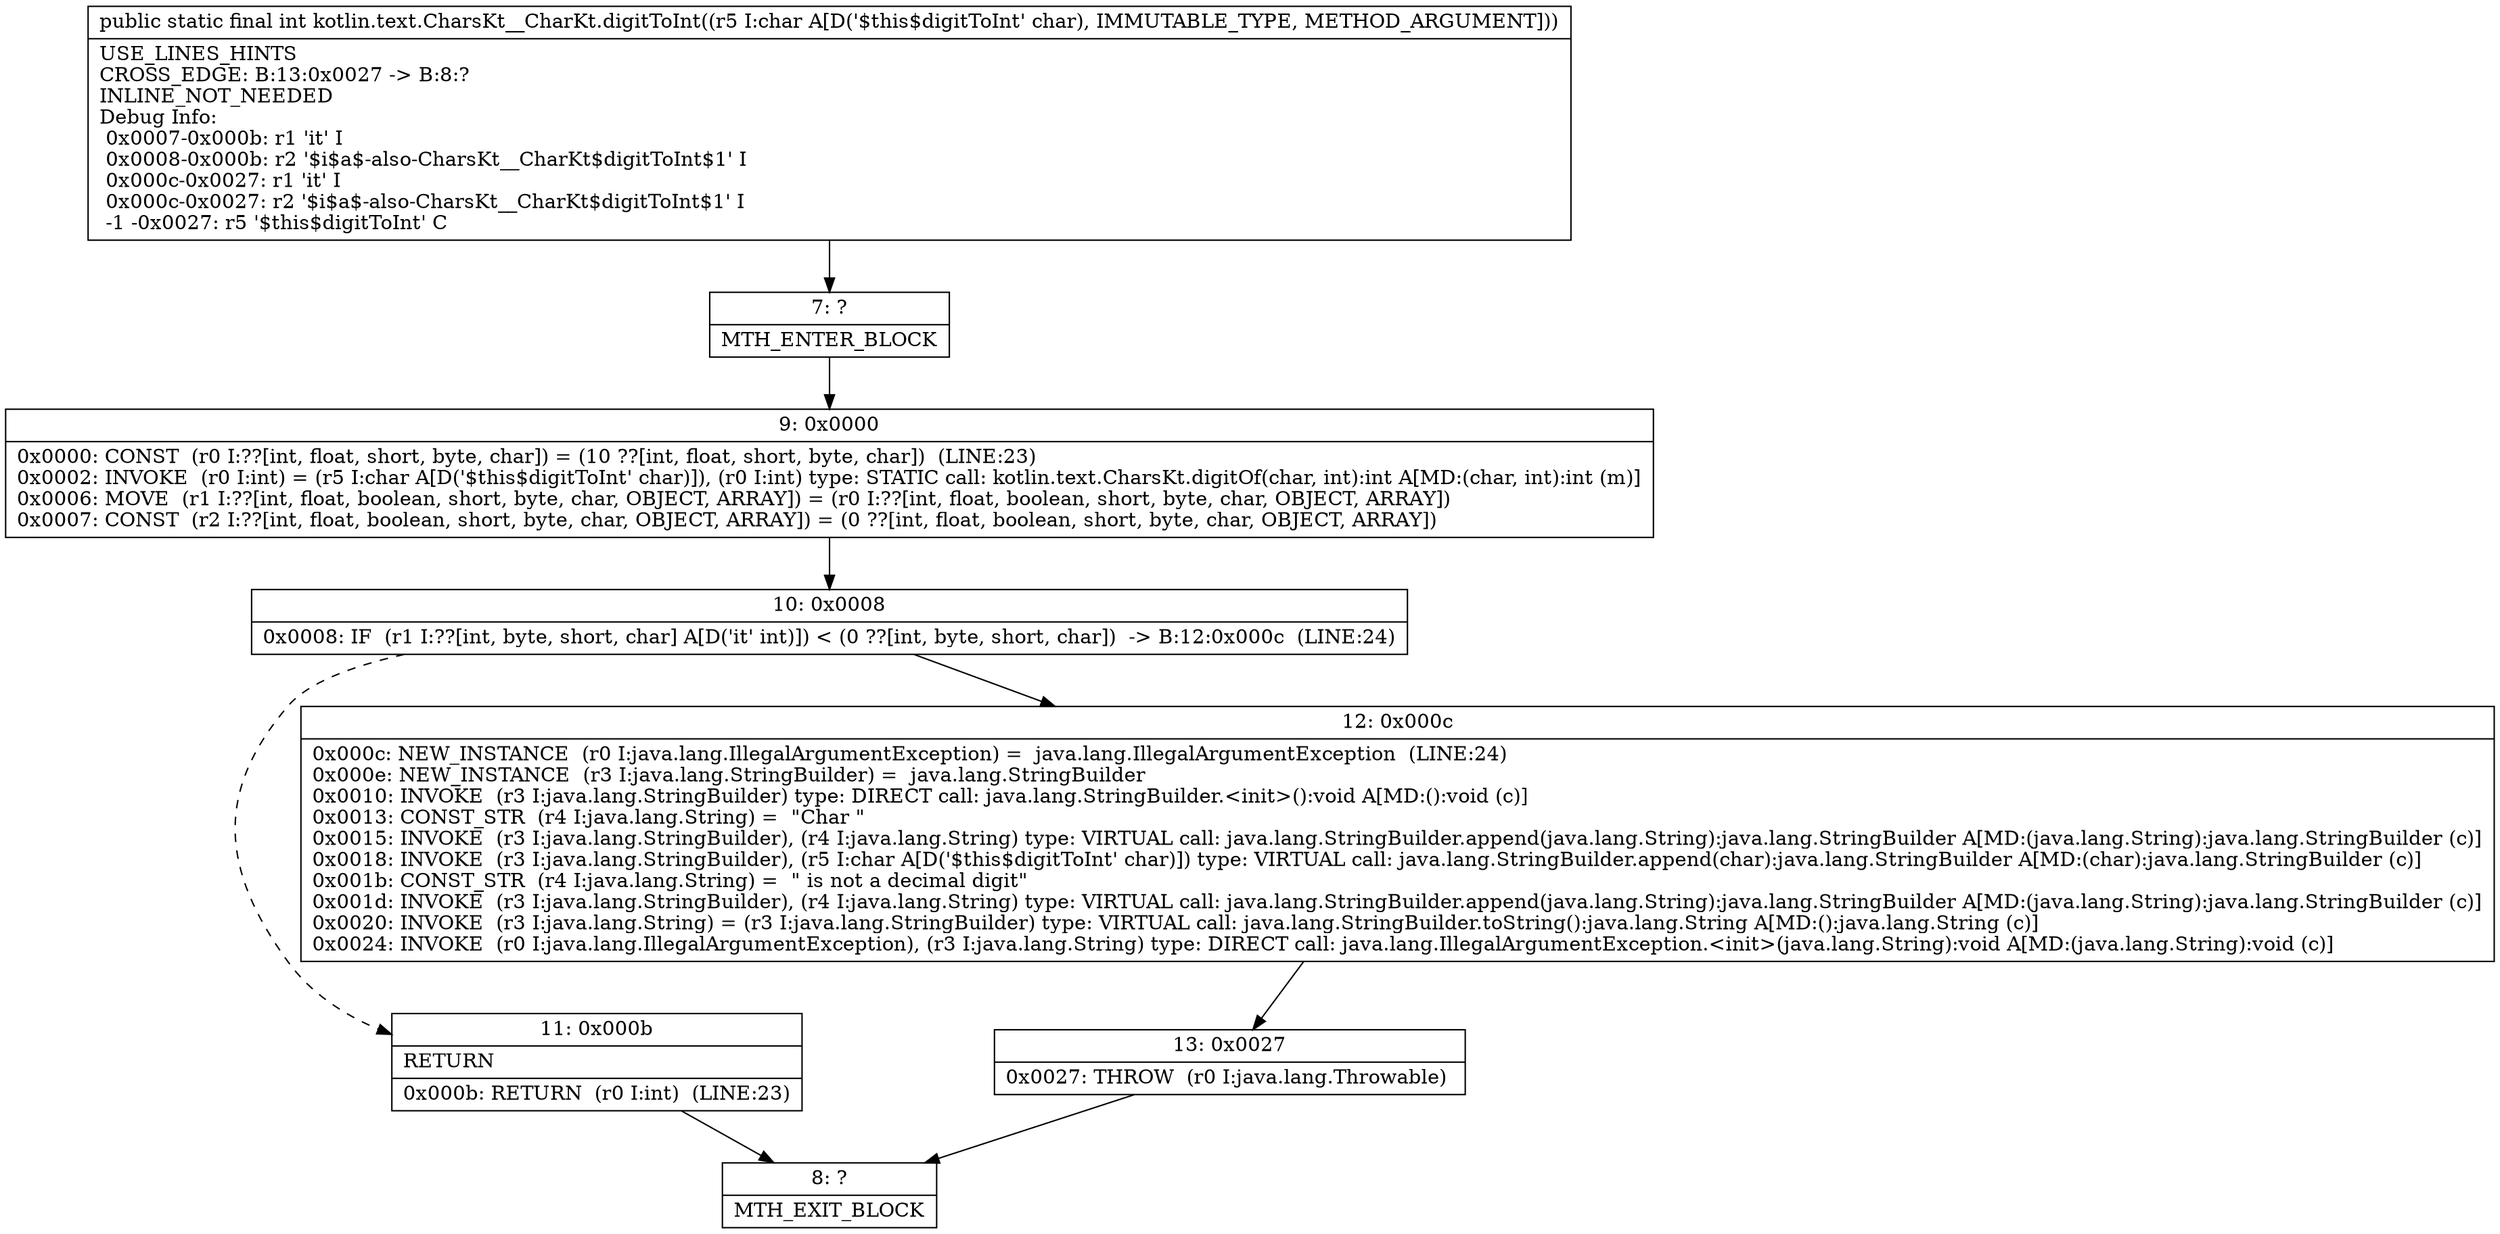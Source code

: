 digraph "CFG forkotlin.text.CharsKt__CharKt.digitToInt(C)I" {
Node_7 [shape=record,label="{7\:\ ?|MTH_ENTER_BLOCK\l}"];
Node_9 [shape=record,label="{9\:\ 0x0000|0x0000: CONST  (r0 I:??[int, float, short, byte, char]) = (10 ??[int, float, short, byte, char])  (LINE:23)\l0x0002: INVOKE  (r0 I:int) = (r5 I:char A[D('$this$digitToInt' char)]), (r0 I:int) type: STATIC call: kotlin.text.CharsKt.digitOf(char, int):int A[MD:(char, int):int (m)]\l0x0006: MOVE  (r1 I:??[int, float, boolean, short, byte, char, OBJECT, ARRAY]) = (r0 I:??[int, float, boolean, short, byte, char, OBJECT, ARRAY]) \l0x0007: CONST  (r2 I:??[int, float, boolean, short, byte, char, OBJECT, ARRAY]) = (0 ??[int, float, boolean, short, byte, char, OBJECT, ARRAY]) \l}"];
Node_10 [shape=record,label="{10\:\ 0x0008|0x0008: IF  (r1 I:??[int, byte, short, char] A[D('it' int)]) \< (0 ??[int, byte, short, char])  \-\> B:12:0x000c  (LINE:24)\l}"];
Node_11 [shape=record,label="{11\:\ 0x000b|RETURN\l|0x000b: RETURN  (r0 I:int)  (LINE:23)\l}"];
Node_8 [shape=record,label="{8\:\ ?|MTH_EXIT_BLOCK\l}"];
Node_12 [shape=record,label="{12\:\ 0x000c|0x000c: NEW_INSTANCE  (r0 I:java.lang.IllegalArgumentException) =  java.lang.IllegalArgumentException  (LINE:24)\l0x000e: NEW_INSTANCE  (r3 I:java.lang.StringBuilder) =  java.lang.StringBuilder \l0x0010: INVOKE  (r3 I:java.lang.StringBuilder) type: DIRECT call: java.lang.StringBuilder.\<init\>():void A[MD:():void (c)]\l0x0013: CONST_STR  (r4 I:java.lang.String) =  \"Char \" \l0x0015: INVOKE  (r3 I:java.lang.StringBuilder), (r4 I:java.lang.String) type: VIRTUAL call: java.lang.StringBuilder.append(java.lang.String):java.lang.StringBuilder A[MD:(java.lang.String):java.lang.StringBuilder (c)]\l0x0018: INVOKE  (r3 I:java.lang.StringBuilder), (r5 I:char A[D('$this$digitToInt' char)]) type: VIRTUAL call: java.lang.StringBuilder.append(char):java.lang.StringBuilder A[MD:(char):java.lang.StringBuilder (c)]\l0x001b: CONST_STR  (r4 I:java.lang.String) =  \" is not a decimal digit\" \l0x001d: INVOKE  (r3 I:java.lang.StringBuilder), (r4 I:java.lang.String) type: VIRTUAL call: java.lang.StringBuilder.append(java.lang.String):java.lang.StringBuilder A[MD:(java.lang.String):java.lang.StringBuilder (c)]\l0x0020: INVOKE  (r3 I:java.lang.String) = (r3 I:java.lang.StringBuilder) type: VIRTUAL call: java.lang.StringBuilder.toString():java.lang.String A[MD:():java.lang.String (c)]\l0x0024: INVOKE  (r0 I:java.lang.IllegalArgumentException), (r3 I:java.lang.String) type: DIRECT call: java.lang.IllegalArgumentException.\<init\>(java.lang.String):void A[MD:(java.lang.String):void (c)]\l}"];
Node_13 [shape=record,label="{13\:\ 0x0027|0x0027: THROW  (r0 I:java.lang.Throwable) \l}"];
MethodNode[shape=record,label="{public static final int kotlin.text.CharsKt__CharKt.digitToInt((r5 I:char A[D('$this$digitToInt' char), IMMUTABLE_TYPE, METHOD_ARGUMENT]))  | USE_LINES_HINTS\lCROSS_EDGE: B:13:0x0027 \-\> B:8:?\lINLINE_NOT_NEEDED\lDebug Info:\l  0x0007\-0x000b: r1 'it' I\l  0x0008\-0x000b: r2 '$i$a$\-also\-CharsKt__CharKt$digitToInt$1' I\l  0x000c\-0x0027: r1 'it' I\l  0x000c\-0x0027: r2 '$i$a$\-also\-CharsKt__CharKt$digitToInt$1' I\l  \-1 \-0x0027: r5 '$this$digitToInt' C\l}"];
MethodNode -> Node_7;Node_7 -> Node_9;
Node_9 -> Node_10;
Node_10 -> Node_11[style=dashed];
Node_10 -> Node_12;
Node_11 -> Node_8;
Node_12 -> Node_13;
Node_13 -> Node_8;
}

